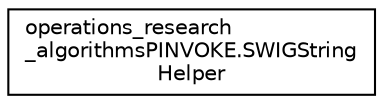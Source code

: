 digraph "Graphical Class Hierarchy"
{
 // LATEX_PDF_SIZE
  edge [fontname="Helvetica",fontsize="10",labelfontname="Helvetica",labelfontsize="10"];
  node [fontname="Helvetica",fontsize="10",shape=record];
  rankdir="LR";
  Node0 [label="operations_research\l_algorithmsPINVOKE.SWIGString\lHelper",height=0.2,width=0.4,color="black", fillcolor="white", style="filled",URL="$classGoogle_1_1OrTools_1_1Algorithms_1_1operations__research__algorithmsPINVOKE_1_1SWIGStringHelper.html",tooltip=" "];
}
